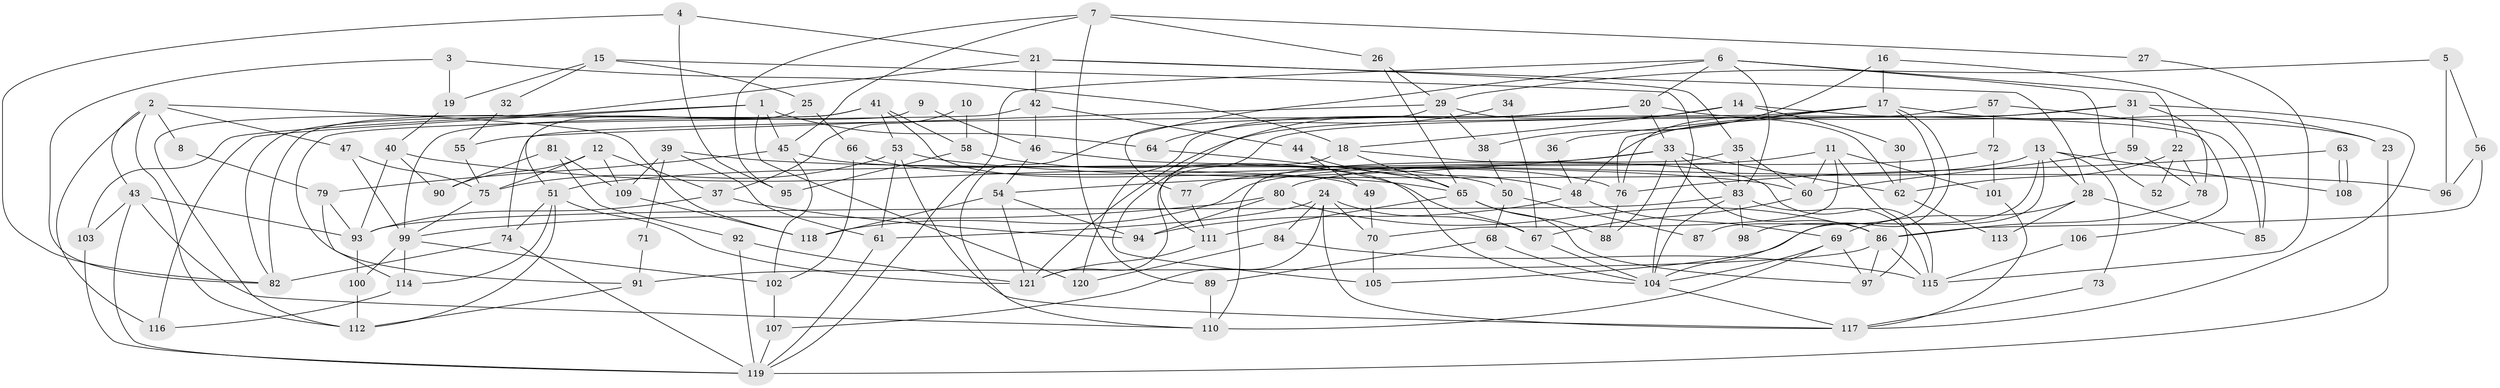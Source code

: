 // coarse degree distribution, {6: 0.1375, 7: 0.1375, 3: 0.2125, 2: 0.1375, 5: 0.1125, 4: 0.1375, 13: 0.0125, 8: 0.025, 10: 0.0125, 9: 0.05, 1: 0.0125, 11: 0.0125}
// Generated by graph-tools (version 1.1) at 2025/52/02/27/25 19:52:03]
// undirected, 121 vertices, 242 edges
graph export_dot {
graph [start="1"]
  node [color=gray90,style=filled];
  1;
  2;
  3;
  4;
  5;
  6;
  7;
  8;
  9;
  10;
  11;
  12;
  13;
  14;
  15;
  16;
  17;
  18;
  19;
  20;
  21;
  22;
  23;
  24;
  25;
  26;
  27;
  28;
  29;
  30;
  31;
  32;
  33;
  34;
  35;
  36;
  37;
  38;
  39;
  40;
  41;
  42;
  43;
  44;
  45;
  46;
  47;
  48;
  49;
  50;
  51;
  52;
  53;
  54;
  55;
  56;
  57;
  58;
  59;
  60;
  61;
  62;
  63;
  64;
  65;
  66;
  67;
  68;
  69;
  70;
  71;
  72;
  73;
  74;
  75;
  76;
  77;
  78;
  79;
  80;
  81;
  82;
  83;
  84;
  85;
  86;
  87;
  88;
  89;
  90;
  91;
  92;
  93;
  94;
  95;
  96;
  97;
  98;
  99;
  100;
  101;
  102;
  103;
  104;
  105;
  106;
  107;
  108;
  109;
  110;
  111;
  112;
  113;
  114;
  115;
  116;
  117;
  118;
  119;
  120;
  121;
  1 -- 103;
  1 -- 45;
  1 -- 64;
  1 -- 116;
  1 -- 120;
  2 -- 43;
  2 -- 118;
  2 -- 8;
  2 -- 47;
  2 -- 112;
  2 -- 116;
  3 -- 18;
  3 -- 82;
  3 -- 19;
  4 -- 21;
  4 -- 82;
  4 -- 95;
  5 -- 29;
  5 -- 96;
  5 -- 56;
  6 -- 119;
  6 -- 20;
  6 -- 22;
  6 -- 52;
  6 -- 83;
  6 -- 110;
  7 -- 45;
  7 -- 26;
  7 -- 27;
  7 -- 89;
  7 -- 95;
  8 -- 79;
  9 -- 46;
  9 -- 82;
  10 -- 37;
  10 -- 58;
  11 -- 60;
  11 -- 97;
  11 -- 70;
  11 -- 77;
  11 -- 101;
  12 -- 109;
  12 -- 75;
  12 -- 37;
  12 -- 90;
  13 -- 28;
  13 -- 105;
  13 -- 73;
  13 -- 98;
  13 -- 108;
  13 -- 118;
  14 -- 18;
  14 -- 121;
  14 -- 30;
  14 -- 106;
  15 -- 19;
  15 -- 104;
  15 -- 25;
  15 -- 32;
  16 -- 17;
  16 -- 38;
  16 -- 85;
  17 -- 74;
  17 -- 104;
  17 -- 23;
  17 -- 36;
  17 -- 76;
  17 -- 87;
  18 -- 115;
  18 -- 65;
  18 -- 121;
  19 -- 40;
  20 -- 33;
  20 -- 120;
  20 -- 23;
  20 -- 105;
  21 -- 42;
  21 -- 112;
  21 -- 28;
  21 -- 35;
  22 -- 78;
  22 -- 52;
  22 -- 62;
  23 -- 119;
  24 -- 70;
  24 -- 117;
  24 -- 61;
  24 -- 67;
  24 -- 84;
  24 -- 107;
  25 -- 51;
  25 -- 66;
  26 -- 65;
  26 -- 29;
  27 -- 115;
  28 -- 69;
  28 -- 85;
  28 -- 113;
  29 -- 62;
  29 -- 77;
  29 -- 38;
  29 -- 55;
  30 -- 62;
  31 -- 111;
  31 -- 59;
  31 -- 48;
  31 -- 78;
  31 -- 117;
  32 -- 55;
  33 -- 51;
  33 -- 83;
  33 -- 54;
  33 -- 62;
  33 -- 86;
  33 -- 88;
  34 -- 67;
  34 -- 64;
  35 -- 83;
  35 -- 60;
  35 -- 110;
  36 -- 48;
  37 -- 94;
  37 -- 93;
  38 -- 50;
  39 -- 61;
  39 -- 60;
  39 -- 71;
  39 -- 109;
  40 -- 90;
  40 -- 93;
  40 -- 65;
  41 -- 53;
  41 -- 99;
  41 -- 49;
  41 -- 58;
  41 -- 82;
  42 -- 91;
  42 -- 46;
  42 -- 44;
  43 -- 93;
  43 -- 110;
  43 -- 103;
  43 -- 119;
  44 -- 48;
  44 -- 49;
  45 -- 79;
  45 -- 102;
  45 -- 50;
  46 -- 104;
  46 -- 54;
  47 -- 99;
  47 -- 75;
  48 -- 69;
  48 -- 94;
  49 -- 70;
  50 -- 68;
  50 -- 87;
  51 -- 114;
  51 -- 112;
  51 -- 74;
  51 -- 121;
  53 -- 117;
  53 -- 61;
  53 -- 75;
  53 -- 96;
  54 -- 121;
  54 -- 94;
  54 -- 118;
  55 -- 75;
  56 -- 86;
  56 -- 96;
  57 -- 85;
  57 -- 72;
  57 -- 76;
  58 -- 95;
  58 -- 67;
  59 -- 78;
  59 -- 60;
  60 -- 67;
  61 -- 119;
  62 -- 113;
  63 -- 108;
  63 -- 108;
  63 -- 76;
  64 -- 65;
  65 -- 88;
  65 -- 97;
  65 -- 111;
  66 -- 76;
  66 -- 102;
  67 -- 104;
  68 -- 104;
  68 -- 89;
  69 -- 110;
  69 -- 97;
  69 -- 104;
  70 -- 105;
  71 -- 91;
  72 -- 101;
  72 -- 80;
  73 -- 117;
  74 -- 119;
  74 -- 82;
  75 -- 99;
  76 -- 88;
  77 -- 111;
  78 -- 86;
  79 -- 93;
  79 -- 114;
  80 -- 94;
  80 -- 99;
  80 -- 86;
  81 -- 92;
  81 -- 109;
  81 -- 90;
  83 -- 104;
  83 -- 93;
  83 -- 98;
  83 -- 115;
  84 -- 115;
  84 -- 120;
  86 -- 91;
  86 -- 97;
  86 -- 115;
  89 -- 110;
  91 -- 112;
  92 -- 121;
  92 -- 119;
  93 -- 100;
  99 -- 102;
  99 -- 100;
  99 -- 114;
  100 -- 112;
  101 -- 117;
  102 -- 107;
  103 -- 119;
  104 -- 117;
  106 -- 115;
  107 -- 119;
  109 -- 118;
  111 -- 121;
  114 -- 116;
}
